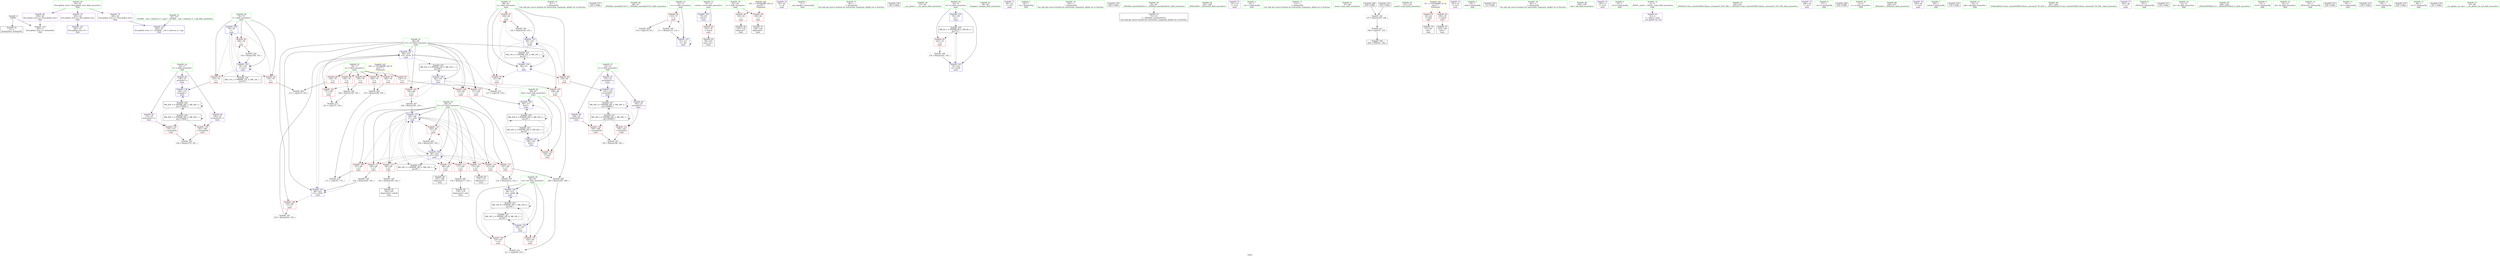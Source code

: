 digraph "SVFG" {
	label="SVFG";

	Node0x5622b7351580 [shape=record,color=grey,label="{NodeID: 0\nNullPtr}"];
	Node0x5622b7351580 -> Node0x5622b736e3b0[style=solid];
	Node0x5622b7351580 -> Node0x5622b7372f80[style=solid];
	Node0x5622b736d870 [shape=record,color=red,label="{NodeID: 97\n144\<--80\n\<--j\nmain\n}"];
	Node0x5622b736d870 -> Node0x5622b7370c20[style=solid];
	Node0x5622b73517f0 [shape=record,color=green,label="{NodeID: 14\n41\<--1\n\<--dummyObj\nCan only get source location for instruction, argument, global var or function.}"];
	Node0x5622b7395320 [shape=record,color=black,label="{NodeID: 277\n243 = PHI()\n}"];
	Node0x5622b7370c20 [shape=record,color=grey,label="{NodeID: 194\n145 = Binary(144, 105, )\n}"];
	Node0x5622b7370c20 -> Node0x5622b7373630[style=solid];
	Node0x5622b736d3b0 [shape=record,color=red,label="{NodeID: 111\n177\<--90\n\<--j17\nmain\n}"];
	Node0x5622b736d3b0 -> Node0x5622b7378be0[style=solid];
	Node0x5622b736bda0 [shape=record,color=green,label="{NodeID: 28\n49\<--50\n_ZNSt8ios_base4InitC1Ev\<--_ZNSt8ios_base4InitC1Ev_field_insensitive\n}"];
	Node0x5622b7379060 [shape=record,color=grey,label="{NodeID: 208\n114 = cmp(110, 93, )\n}"];
	Node0x5622b7373080 [shape=record,color=blue,label="{NodeID: 125\n70\<--93\nretval\<--\nmain\n}"];
	Node0x5622b7373080 -> Node0x5622b736fdd0[style=dashed];
	Node0x5622b736c9c0 [shape=record,color=green,label="{NodeID: 42\n90\<--91\nj17\<--j17_field_insensitive\nmain\n}"];
	Node0x5622b736c9c0 -> Node0x5622b736d210[style=solid];
	Node0x5622b736c9c0 -> Node0x5622b736d2e0[style=solid];
	Node0x5622b736c9c0 -> Node0x5622b736d3b0[style=solid];
	Node0x5622b736c9c0 -> Node0x5622b736d480[style=solid];
	Node0x5622b736c9c0 -> Node0x5622b736d550[style=solid];
	Node0x5622b736c9c0 -> Node0x5622b736d620[style=solid];
	Node0x5622b736c9c0 -> Node0x5622b7372880[style=solid];
	Node0x5622b736c9c0 -> Node0x5622b7372910[style=solid];
	Node0x5622b736c9c0 -> Node0x5622b73729a0[style=solid];
	Node0x5622b736c9c0 -> Node0x5622b7373a40[style=solid];
	Node0x5622b736c9c0 -> Node0x5622b7373b10[style=solid];
	Node0x5622b7373be0 [shape=record,color=blue,label="{NodeID: 139\n84\<--215\nret\<--sub40\nmain\n}"];
	Node0x5622b7373be0 -> Node0x5622b7381100[style=dashed];
	Node0x5622b736e750 [shape=record,color=black,label="{NodeID: 56\n135\<--134\nidxprom\<--\nmain\n}"];
	Node0x5622b7386600 [shape=record,color=black,label="{NodeID: 236\nMR_26V_2 = PHI(MR_26V_3, MR_26V_1, )\npts\{170000 \}\n}"];
	Node0x5622b7386600 -> Node0x5622b7372a70[style=dashed];
	Node0x5622b7386600 -> Node0x5622b7372b40[style=dashed];
	Node0x5622b7386600 -> Node0x5622b7383400[style=dashed];
	Node0x5622b7386600 -> Node0x5622b7386600[style=dashed];
	Node0x5622b736f2b0 [shape=record,color=purple,label="{NodeID: 70\n95\<--20\n\<--.str\nmain\n}"];
	Node0x5622b736fea0 [shape=record,color=red,label="{NodeID: 84\n110\<--72\n\<--tc\nmain\n}"];
	Node0x5622b736fea0 -> Node0x5622b73766d0[style=solid];
	Node0x5622b736fea0 -> Node0x5622b7379060[style=solid];
	Node0x5622b7351e20 [shape=record,color=green,label="{NodeID: 1\n7\<--1\n__dso_handle\<--dummyObj\nGlob }"];
	Node0x5622b736d940 [shape=record,color=red,label="{NodeID: 98\n134\<--82\n\<--t\nmain\n}"];
	Node0x5622b736d940 -> Node0x5622b736e750[style=solid];
	Node0x5622b73518c0 [shape=record,color=green,label="{NodeID: 15\n93\<--1\n\<--dummyObj\nCan only get source location for instruction, argument, global var or function.}"];
	Node0x5622b7395420 [shape=record,color=black,label="{NodeID: 278\n245 = PHI()\n}"];
	Node0x5622b7370da0 [shape=record,color=grey,label="{NodeID: 195\n191 = Binary(190, 105, )\n}"];
	Node0x5622b7370da0 -> Node0x5622b736eb60[style=solid];
	Node0x5622b736d480 [shape=record,color=red,label="{NodeID: 112\n186\<--90\n\<--j17\nmain\n}"];
	Node0x5622b736d480 -> Node0x5622b736ea90[style=solid];
	Node0x5622b736bea0 [shape=record,color=green,label="{NodeID: 29\n55\<--56\n__cxa_atexit\<--__cxa_atexit_field_insensitive\n}"];
	Node0x5622b73791e0 [shape=record,color=grey,label="{NodeID: 209\n121 = cmp(119, 120, )\n}"];
	Node0x5622b7373150 [shape=record,color=blue,label="{NodeID: 126\n74\<--105\nnt\<--\nmain\n}"];
	Node0x5622b7373150 -> Node0x5622b7384300[style=dashed];
	Node0x5622b736ca90 [shape=record,color=green,label="{NodeID: 43\n98\<--99\nfreopen\<--freopen_field_insensitive\n}"];
	Node0x5622b7373cb0 [shape=record,color=blue,label="{NodeID: 140\n86\<--217\nbest\<--\nmain\n}"];
	Node0x5622b7373cb0 -> Node0x5622b7381600[style=dashed];
	Node0x5622b736e820 [shape=record,color=black,label="{NodeID: 57\n140\<--139\nidxprom8\<--\nmain\n}"];
	Node0x5622b7386b00 [shape=record,color=black,label="{NodeID: 237\nMR_28V_2 = PHI(MR_28V_3, MR_28V_1, )\npts\{190000 \}\n}"];
	Node0x5622b7386b00 -> Node0x5622b7372c10[style=dashed];
	Node0x5622b7386b00 -> Node0x5622b7372ce0[style=dashed];
	Node0x5622b7386b00 -> Node0x5622b7383900[style=dashed];
	Node0x5622b7386b00 -> Node0x5622b7386b00[style=dashed];
	Node0x5622b736f380 [shape=record,color=purple,label="{NodeID: 71\n96\<--22\n\<--.str.1\nmain\n}"];
	Node0x5622b736ff70 [shape=record,color=red,label="{NodeID: 85\n232\<--74\n\<--nt\nmain\n}"];
	Node0x5622b736ff70 -> Node0x5622b7370f20[style=solid];
	Node0x5622b7350690 [shape=record,color=green,label="{NodeID: 2\n20\<--1\n.str\<--dummyObj\nGlob }"];
	Node0x5622b736da10 [shape=record,color=red,label="{NodeID: 99\n139\<--82\n\<--t\nmain\n}"];
	Node0x5622b736da10 -> Node0x5622b736e820[style=solid];
	Node0x5622b736b530 [shape=record,color=green,label="{NodeID: 16\n105\<--1\n\<--dummyObj\nCan only get source location for instruction, argument, global var or function.}"];
	Node0x5622b7395520 [shape=record,color=black,label="{NodeID: 279\n246 = PHI()\n}"];
	Node0x5622b7370f20 [shape=record,color=grey,label="{NodeID: 196\n233 = Binary(232, 105, )\n}"];
	Node0x5622b7370f20 -> Node0x5622b7373f20[style=solid];
	Node0x5622b736d550 [shape=record,color=red,label="{NodeID: 113\n190\<--90\n\<--j17\nmain\n}"];
	Node0x5622b736d550 -> Node0x5622b7370da0[style=solid];
	Node0x5622b736bfa0 [shape=record,color=green,label="{NodeID: 30\n54\<--60\n_ZNSt8ios_base4InitD1Ev\<--_ZNSt8ios_base4InitD1Ev_field_insensitive\n}"];
	Node0x5622b736bfa0 -> Node0x5622b736e4b0[style=solid];
	Node0x5622b7379360 [shape=record,color=grey,label="{NodeID: 210\n127 = cmp(125, 126, )\n}"];
	Node0x5622b7373220 [shape=record,color=blue,label="{NodeID: 127\n72\<--111\ntc\<--dec\nmain\n}"];
	Node0x5622b7373220 -> Node0x5622b736fea0[style=dashed];
	Node0x5622b7373220 -> Node0x5622b7373220[style=dashed];
	Node0x5622b736cb90 [shape=record,color=green,label="{NodeID: 44\n107\<--108\n_ZNSirsERi\<--_ZNSirsERi_field_insensitive\n}"];
	Node0x5622b7373d80 [shape=record,color=blue,label="{NodeID: 141\n88\<--221\ni13\<--sub41\nmain\n}"];
	Node0x5622b7373d80 -> Node0x5622b736d140[style=dashed];
	Node0x5622b7373d80 -> Node0x5622b7373e50[style=dashed];
	Node0x5622b736e8f0 [shape=record,color=black,label="{NodeID: 58\n174\<--173\nidxprom21\<--\nmain\n}"];
	Node0x5622b736f450 [shape=record,color=purple,label="{NodeID: 72\n101\<--25\n\<--.str.2\nmain\n}"];
	Node0x5622b7370040 [shape=record,color=red,label="{NodeID: 86\n120\<--76\n\<--n\nmain\n}"];
	Node0x5622b7370040 -> Node0x5622b73791e0[style=solid];
	Node0x5622b7352b00 [shape=record,color=green,label="{NodeID: 3\n22\<--1\n.str.1\<--dummyObj\nGlob }"];
	Node0x5622b736dae0 [shape=record,color=red,label="{NodeID: 100\n210\<--84\n\<--ret\nmain\n}"];
	Node0x5622b736dae0 -> Node0x5622b7379960[style=solid];
	Node0x5622b736b5c0 [shape=record,color=green,label="{NodeID: 17\n112\<--1\n\<--dummyObj\nCan only get source location for instruction, argument, global var or function.}"];
	Node0x5622b73710a0 [shape=record,color=grey,label="{NodeID: 197\n215 = Binary(213, 214, )\n}"];
	Node0x5622b73710a0 -> Node0x5622b7373be0[style=solid];
	Node0x5622b736d620 [shape=record,color=red,label="{NodeID: 114\n203\<--90\n\<--j17\nmain\n}"];
	Node0x5622b736d620 -> Node0x5622b73787a0[style=solid];
	Node0x5622b736c0a0 [shape=record,color=green,label="{NodeID: 31\n67\<--68\nmain\<--main_field_insensitive\n}"];
	Node0x5622b73794e0 [shape=record,color=grey,label="{NodeID: 211\n198 = cmp(197, 105, )\n}"];
	Node0x5622b73794e0 -> Node0x5622b70e34f0[style=solid];
	Node0x5622b73732f0 [shape=record,color=blue,label="{NodeID: 128\n78\<--93\ni\<--\nmain\n}"];
	Node0x5622b73732f0 -> Node0x5622b7370520[style=dashed];
	Node0x5622b73732f0 -> Node0x5622b73705f0[style=dashed];
	Node0x5622b73732f0 -> Node0x5622b73706c0[style=dashed];
	Node0x5622b73732f0 -> Node0x5622b7373700[style=dashed];
	Node0x5622b73732f0 -> Node0x5622b7384800[style=dashed];
	Node0x5622b736cc90 [shape=record,color=green,label="{NodeID: 45\n131\<--132\nscanf\<--scanf_field_insensitive\n}"];
	Node0x5622b7373e50 [shape=record,color=blue,label="{NodeID: 142\n88\<--225\ni13\<--inc43\nmain\n}"];
	Node0x5622b7373e50 -> Node0x5622b736dd50[style=dashed];
	Node0x5622b7373e50 -> Node0x5622b736de20[style=dashed];
	Node0x5622b7373e50 -> Node0x5622b736def0[style=dashed];
	Node0x5622b7373e50 -> Node0x5622b736cfa0[style=dashed];
	Node0x5622b7373e50 -> Node0x5622b736d070[style=dashed];
	Node0x5622b7373e50 -> Node0x5622b7373d80[style=dashed];
	Node0x5622b7373e50 -> Node0x5622b7385c00[style=dashed];
	Node0x5622b736e9c0 [shape=record,color=black,label="{NodeID: 59\n179\<--178\nidxprom23\<--sub\nmain\n}"];
	Node0x5622b7387500 [shape=record,color=yellow,style=double,label="{NodeID: 239\n2V_1 = ENCHI(MR_2V_0)\npts\{1 \}\nFun[main]}"];
	Node0x5622b7387500 -> Node0x5622b736fc30[style=dashed];
	Node0x5622b7387500 -> Node0x5622b736fd00[style=dashed];
	Node0x5622b736f520 [shape=record,color=purple,label="{NodeID: 73\n102\<--27\n\<--.str.3\nmain\n}"];
	Node0x5622b7370110 [shape=record,color=red,label="{NodeID: 87\n126\<--76\n\<--n\nmain\n}"];
	Node0x5622b7370110 -> Node0x5622b7379360[style=solid];
	Node0x5622b7351bb0 [shape=record,color=green,label="{NodeID: 4\n24\<--1\nstdin\<--dummyObj\nGlob }"];
	Node0x5622b73948c0 [shape=record,color=black,label="{NodeID: 267\n52 = PHI()\n}"];
	Node0x5622b736dbb0 [shape=record,color=red,label="{NodeID: 101\n244\<--84\n\<--ret\nmain\n}"];
	Node0x5622b736b650 [shape=record,color=green,label="{NodeID: 18\n201\<--1\n\<--dummyObj\nCan only get source location for instruction, argument, global var or function.}"];
	Node0x5622b7371220 [shape=record,color=grey,label="{NodeID: 198\n160 = Binary(158, 159, )\n}"];
	Node0x5622b7371220 -> Node0x5622b73797e0[style=solid];
	Node0x5622b7372880 [shape=record,color=red,label="{NodeID: 115\n207\<--90\n\<--j17\nmain\n}"];
	Node0x5622b7372880 -> Node0x5622b7371520[style=solid];
	Node0x5622b736c1a0 [shape=record,color=green,label="{NodeID: 32\n70\<--71\nretval\<--retval_field_insensitive\nmain\n}"];
	Node0x5622b736c1a0 -> Node0x5622b736fdd0[style=solid];
	Node0x5622b736c1a0 -> Node0x5622b7373080[style=solid];
	Node0x5622b7379660 [shape=record,color=grey,label="{NodeID: 212\n171 = cmp(167, 170, )\n}"];
	Node0x5622b73733c0 [shape=record,color=blue,label="{NodeID: 129\n80\<--93\nj\<--\nmain\n}"];
	Node0x5622b73733c0 -> Node0x5622b7370790[style=dashed];
	Node0x5622b73733c0 -> Node0x5622b736d7a0[style=dashed];
	Node0x5622b73733c0 -> Node0x5622b736d870[style=dashed];
	Node0x5622b73733c0 -> Node0x5622b73733c0[style=dashed];
	Node0x5622b73733c0 -> Node0x5622b7373630[style=dashed];
	Node0x5622b73733c0 -> Node0x5622b7384d00[style=dashed];
	Node0x5622b736cd90 [shape=record,color=green,label="{NodeID: 46\n184\<--185\nabs\<--abs_field_insensitive\n}"];
	Node0x5622b7383400 [shape=record,color=black,label="{NodeID: 226\nMR_26V_4 = PHI(MR_26V_5, MR_26V_3, )\npts\{170000 \}\n}"];
	Node0x5622b7383400 -> Node0x5622b7372a70[style=dashed];
	Node0x5622b7383400 -> Node0x5622b7372b40[style=dashed];
	Node0x5622b7383400 -> Node0x5622b7373490[style=dashed];
	Node0x5622b7383400 -> Node0x5622b7383400[style=dashed];
	Node0x5622b7383400 -> Node0x5622b7386600[style=dashed];
	Node0x5622b7373f20 [shape=record,color=blue,label="{NodeID: 143\n74\<--233\nnt\<--inc46\nmain\n}"];
	Node0x5622b7373f20 -> Node0x5622b7384300[style=dashed];
	Node0x5622b736ea90 [shape=record,color=black,label="{NodeID: 60\n187\<--186\nidxprom27\<--\nmain\n}"];
	Node0x5622b736f5f0 [shape=record,color=purple,label="{NodeID: 74\n129\<--31\n\<--.str.4\nmain\n}"];
	Node0x5622b73701e0 [shape=record,color=red,label="{NodeID: 88\n158\<--76\n\<--n\nmain\n}"];
	Node0x5622b73701e0 -> Node0x5622b7371220[style=solid];
	Node0x5622b7351c40 [shape=record,color=green,label="{NodeID: 5\n25\<--1\n.str.2\<--dummyObj\nGlob }"];
	Node0x5622b73949c0 [shape=record,color=black,label="{NodeID: 268\n196 = PHI()\n}"];
	Node0x5622b73949c0 -> Node0x5622b7370920[style=solid];
	Node0x5622b736dc80 [shape=record,color=red,label="{NodeID: 102\n240\<--86\n\<--best\nmain\n}"];
	Node0x5622b736b6e0 [shape=record,color=green,label="{NodeID: 19\n4\<--6\n_ZStL8__ioinit\<--_ZStL8__ioinit_field_insensitive\nGlob }"];
	Node0x5622b736b6e0 -> Node0x5622b736ed00[style=solid];
	Node0x5622b73713a0 [shape=record,color=grey,label="{NodeID: 199\n221 = Binary(220, 105, )\n}"];
	Node0x5622b73713a0 -> Node0x5622b7373d80[style=solid];
	Node0x5622b7372910 [shape=record,color=red,label="{NodeID: 116\n213\<--90\n\<--j17\nmain\n}"];
	Node0x5622b7372910 -> Node0x5622b73710a0[style=solid];
	Node0x5622b736c270 [shape=record,color=green,label="{NodeID: 33\n72\<--73\ntc\<--tc_field_insensitive\nmain\n}"];
	Node0x5622b736c270 -> Node0x5622b736fea0[style=solid];
	Node0x5622b736c270 -> Node0x5622b7373220[style=solid];
	Node0x5622b73797e0 [shape=record,color=grey,label="{NodeID: 213\n161 = cmp(157, 160, )\n}"];
	Node0x5622b7373490 [shape=record,color=blue,label="{NodeID: 130\n136\<--133\narrayidx\<--\nmain\n}"];
	Node0x5622b7373490 -> Node0x5622b7383400[style=dashed];
	Node0x5622b736ce90 [shape=record,color=green,label="{NodeID: 47\n230\<--231\n_ZStlsISt11char_traitsIcEERSt13basic_ostreamIcT_ES5_PKc\<--_ZStlsISt11char_traitsIcEERSt13basic_ostreamIcT_ES5_PKc_field_insensitive\n}"];
	Node0x5622b7383900 [shape=record,color=black,label="{NodeID: 227\nMR_28V_4 = PHI(MR_28V_5, MR_28V_3, )\npts\{190000 \}\n}"];
	Node0x5622b7383900 -> Node0x5622b7372c10[style=dashed];
	Node0x5622b7383900 -> Node0x5622b7372ce0[style=dashed];
	Node0x5622b7383900 -> Node0x5622b7373560[style=dashed];
	Node0x5622b7383900 -> Node0x5622b7383900[style=dashed];
	Node0x5622b7383900 -> Node0x5622b7386b00[style=dashed];
	Node0x5622b736eb60 [shape=record,color=black,label="{NodeID: 61\n192\<--191\nidxprom30\<--sub29\nmain\n}"];
	Node0x5622b736f6c0 [shape=record,color=purple,label="{NodeID: 75\n228\<--34\n\<--.str.5\nmain\n}"];
	Node0x5622b73702b0 [shape=record,color=red,label="{NodeID: 89\n159\<--76\n\<--n\nmain\n}"];
	Node0x5622b73702b0 -> Node0x5622b7371220[style=solid];
	Node0x5622b73519d0 [shape=record,color=green,label="{NodeID: 6\n27\<--1\n.str.3\<--dummyObj\nGlob }"];
	Node0x5622b7394b20 [shape=record,color=black,label="{NodeID: 269\n106 = PHI()\n}"];
	Node0x5622b736dd50 [shape=record,color=red,label="{NodeID: 103\n157\<--88\n\<--i13\nmain\n}"];
	Node0x5622b736dd50 -> Node0x5622b73797e0[style=solid];
	Node0x5622b736b770 [shape=record,color=green,label="{NodeID: 20\n8\<--9\na\<--a_field_insensitive\nGlob }"];
	Node0x5622b7371520 [shape=record,color=grey,label="{NodeID: 200\n209 = Binary(207, 208, )\n}"];
	Node0x5622b7371520 -> Node0x5622b7379960[style=solid];
	Node0x5622b73729a0 [shape=record,color=red,label="{NodeID: 117\n220\<--90\n\<--j17\nmain\n}"];
	Node0x5622b73729a0 -> Node0x5622b73713a0[style=solid];
	Node0x5622b736c340 [shape=record,color=green,label="{NodeID: 34\n74\<--75\nnt\<--nt_field_insensitive\nmain\n}"];
	Node0x5622b736c340 -> Node0x5622b736ff70[style=solid];
	Node0x5622b736c340 -> Node0x5622b7373150[style=solid];
	Node0x5622b736c340 -> Node0x5622b7373f20[style=solid];
	Node0x5622b7379960 [shape=record,color=grey,label="{NodeID: 214\n211 = cmp(209, 210, )\n}"];
	Node0x5622b7373560 [shape=record,color=blue,label="{NodeID: 131\n141\<--138\narrayidx9\<--\nmain\n}"];
	Node0x5622b7373560 -> Node0x5622b7383900[style=dashed];
	Node0x5622b736dfb0 [shape=record,color=green,label="{NodeID: 48\n236\<--237\n_ZNSolsEi\<--_ZNSolsEi_field_insensitive\n}"];
	Node0x5622b736ec30 [shape=record,color=black,label="{NodeID: 62\n69\<--252\nmain_ret\<--\nmain\n}"];
	Node0x5622b736f790 [shape=record,color=purple,label="{NodeID: 76\n238\<--36\n\<--.str.6\nmain\n}"];
	Node0x5622b7370380 [shape=record,color=red,label="{NodeID: 90\n168\<--76\n\<--n\nmain\n}"];
	Node0x5622b7370380 -> Node0x5622b7378d60[style=solid];
	Node0x5622b7351a60 [shape=record,color=green,label="{NodeID: 7\n29\<--1\nstdout\<--dummyObj\nGlob }"];
	Node0x5622b7394bf0 [shape=record,color=black,label="{NodeID: 270\n116 = PHI()\n}"];
	Node0x5622b736de20 [shape=record,color=red,label="{NodeID: 104\n163\<--88\n\<--i13\nmain\n}"];
	Node0x5622b736de20 -> Node0x5622b7378ee0[style=solid];
	Node0x5622b736b800 [shape=record,color=green,label="{NodeID: 21\n10\<--11\nadj\<--adj_field_insensitive\nGlob }"];
	Node0x5622b73716a0 [shape=record,color=grey,label="{NodeID: 201\n225 = Binary(224, 105, )\n}"];
	Node0x5622b73716a0 -> Node0x5622b7373e50[style=solid];
	Node0x5622b7372a70 [shape=record,color=red,label="{NodeID: 118\n176\<--175\n\<--arrayidx22\nmain\n}"];
	Node0x5622b7372a70 -> Node0x5622b73788e0[style=solid];
	Node0x5622b736c410 [shape=record,color=green,label="{NodeID: 35\n76\<--77\nn\<--n_field_insensitive\nmain\n}"];
	Node0x5622b736c410 -> Node0x5622b7370040[style=solid];
	Node0x5622b736c410 -> Node0x5622b7370110[style=solid];
	Node0x5622b736c410 -> Node0x5622b73701e0[style=solid];
	Node0x5622b736c410 -> Node0x5622b73702b0[style=solid];
	Node0x5622b736c410 -> Node0x5622b7370380[style=solid];
	Node0x5622b736c410 -> Node0x5622b7370450[style=solid];
	Node0x5622b7373630 [shape=record,color=blue,label="{NodeID: 132\n80\<--145\nj\<--inc\nmain\n}"];
	Node0x5622b7373630 -> Node0x5622b7370790[style=dashed];
	Node0x5622b7373630 -> Node0x5622b736d7a0[style=dashed];
	Node0x5622b7373630 -> Node0x5622b736d870[style=dashed];
	Node0x5622b7373630 -> Node0x5622b73733c0[style=dashed];
	Node0x5622b7373630 -> Node0x5622b7373630[style=dashed];
	Node0x5622b7373630 -> Node0x5622b7384d00[style=dashed];
	Node0x5622b736e0b0 [shape=record,color=green,label="{NodeID: 49\n247\<--248\n_ZSt4endlIcSt11char_traitsIcEERSt13basic_ostreamIT_T0_ES6_\<--_ZSt4endlIcSt11char_traitsIcEERSt13basic_ostreamIT_T0_ES6__field_insensitive\n}"];
	Node0x5622b7384300 [shape=record,color=black,label="{NodeID: 229\nMR_8V_3 = PHI(MR_8V_4, MR_8V_2, )\npts\{75 \}\n}"];
	Node0x5622b7384300 -> Node0x5622b736ff70[style=dashed];
	Node0x5622b7384300 -> Node0x5622b7373f20[style=dashed];
	Node0x5622b736ed00 [shape=record,color=purple,label="{NodeID: 63\n51\<--4\n\<--_ZStL8__ioinit\n__cxx_global_var_init\n}"];
	Node0x5622b73882c0 [shape=record,color=yellow,style=double,label="{NodeID: 243\n10V_1 = ENCHI(MR_10V_0)\npts\{77 \}\nFun[main]}"];
	Node0x5622b73882c0 -> Node0x5622b7370040[style=dashed];
	Node0x5622b73882c0 -> Node0x5622b7370110[style=dashed];
	Node0x5622b73882c0 -> Node0x5622b73701e0[style=dashed];
	Node0x5622b73882c0 -> Node0x5622b73702b0[style=dashed];
	Node0x5622b73882c0 -> Node0x5622b7370380[style=dashed];
	Node0x5622b73882c0 -> Node0x5622b7370450[style=dashed];
	Node0x5622b736f860 [shape=record,color=purple,label="{NodeID: 77\n242\<--38\n\<--.str.7\nmain\n}"];
	Node0x5622b7370450 [shape=record,color=red,label="{NodeID: 91\n169\<--76\n\<--n\nmain\n}"];
	Node0x5622b7370450 -> Node0x5622b7378d60[style=solid];
	Node0x5622b7352e40 [shape=record,color=green,label="{NodeID: 8\n30\<--1\n_ZSt3cin\<--dummyObj\nGlob }"];
	Node0x5622b7394cc0 [shape=record,color=black,label="{NodeID: 271\n130 = PHI()\n}"];
	Node0x5622b736def0 [shape=record,color=red,label="{NodeID: 105\n208\<--88\n\<--i13\nmain\n}"];
	Node0x5622b736def0 -> Node0x5622b7371520[style=solid];
	Node0x5622b736b890 [shape=record,color=green,label="{NodeID: 22\n12\<--13\ndx\<--dx_field_insensitive\nGlob }"];
	Node0x5622b73787a0 [shape=record,color=grey,label="{NodeID: 202\n204 = Binary(203, 105, )\n}"];
	Node0x5622b73787a0 -> Node0x5622b7373b10[style=solid];
	Node0x5622b7372b40 [shape=record,color=red,label="{NodeID: 119\n181\<--180\n\<--arrayidx24\nmain\n}"];
	Node0x5622b7372b40 -> Node0x5622b73788e0[style=solid];
	Node0x5622b736c4e0 [shape=record,color=green,label="{NodeID: 36\n78\<--79\ni\<--i_field_insensitive\nmain\n}"];
	Node0x5622b736c4e0 -> Node0x5622b7370520[style=solid];
	Node0x5622b736c4e0 -> Node0x5622b73705f0[style=solid];
	Node0x5622b736c4e0 -> Node0x5622b73706c0[style=solid];
	Node0x5622b736c4e0 -> Node0x5622b73732f0[style=solid];
	Node0x5622b736c4e0 -> Node0x5622b7373700[style=solid];
	Node0x5622b7373700 [shape=record,color=blue,label="{NodeID: 133\n78\<--150\ni\<--inc11\nmain\n}"];
	Node0x5622b7373700 -> Node0x5622b7370520[style=dashed];
	Node0x5622b7373700 -> Node0x5622b73705f0[style=dashed];
	Node0x5622b7373700 -> Node0x5622b73706c0[style=dashed];
	Node0x5622b7373700 -> Node0x5622b7373700[style=dashed];
	Node0x5622b7373700 -> Node0x5622b7384800[style=dashed];
	Node0x5622b736e1b0 [shape=record,color=green,label="{NodeID: 50\n249\<--250\n_ZNSolsEPFRSoS_E\<--_ZNSolsEPFRSoS_E_field_insensitive\n}"];
	Node0x5622b7384800 [shape=record,color=black,label="{NodeID: 230\nMR_12V_2 = PHI(MR_12V_4, MR_12V_1, )\npts\{79 \}\n}"];
	Node0x5622b7384800 -> Node0x5622b73732f0[style=dashed];
	Node0x5622b736edd0 [shape=record,color=purple,label="{NodeID: 64\n136\<--16\narrayidx\<--x\nmain\n}"];
	Node0x5622b736edd0 -> Node0x5622b7373490[style=solid];
	Node0x5622b736f930 [shape=record,color=purple,label="{NodeID: 78\n281\<--40\nllvm.global_ctors_0\<--llvm.global_ctors\nGlob }"];
	Node0x5622b736f930 -> Node0x5622b7372db0[style=solid];
	Node0x5622b7370520 [shape=record,color=red,label="{NodeID: 92\n119\<--78\n\<--i\nmain\n}"];
	Node0x5622b7370520 -> Node0x5622b73791e0[style=solid];
	Node0x5622b7352ed0 [shape=record,color=green,label="{NodeID: 9\n31\<--1\n.str.4\<--dummyObj\nGlob }"];
	Node0x5622b7394dc0 [shape=record,color=black,label="{NodeID: 272\n183 = PHI()\n}"];
	Node0x5622b7394dc0 -> Node0x5622b7370920[style=solid];
	Node0x5622b736cfa0 [shape=record,color=red,label="{NodeID: 106\n214\<--88\n\<--i13\nmain\n}"];
	Node0x5622b736cfa0 -> Node0x5622b73710a0[style=solid];
	Node0x5622b736b960 [shape=record,color=green,label="{NodeID: 23\n14\<--15\ndy\<--dy_field_insensitive\nGlob }"];
	Node0x5622b73788e0 [shape=record,color=grey,label="{NodeID: 203\n182 = Binary(176, 181, )\n}"];
	Node0x5622b7372c10 [shape=record,color=red,label="{NodeID: 120\n189\<--188\n\<--arrayidx28\nmain\n}"];
	Node0x5622b7372c10 -> Node0x5622b7370aa0[style=solid];
	Node0x5622b736c5b0 [shape=record,color=green,label="{NodeID: 37\n80\<--81\nj\<--j_field_insensitive\nmain\n}"];
	Node0x5622b736c5b0 -> Node0x5622b7370790[style=solid];
	Node0x5622b736c5b0 -> Node0x5622b736d7a0[style=solid];
	Node0x5622b736c5b0 -> Node0x5622b736d870[style=solid];
	Node0x5622b736c5b0 -> Node0x5622b73733c0[style=solid];
	Node0x5622b736c5b0 -> Node0x5622b7373630[style=solid];
	Node0x5622b73737d0 [shape=record,color=blue,label="{NodeID: 134\n84\<--105\nret\<--\nmain\n}"];
	Node0x5622b73737d0 -> Node0x5622b736dae0[style=dashed];
	Node0x5622b73737d0 -> Node0x5622b736dbb0[style=dashed];
	Node0x5622b73737d0 -> Node0x5622b7373be0[style=dashed];
	Node0x5622b73737d0 -> Node0x5622b7381100[style=dashed];
	Node0x5622b73737d0 -> Node0x5622b7385200[style=dashed];
	Node0x5622b736e2b0 [shape=record,color=green,label="{NodeID: 51\n42\<--277\n_GLOBAL__sub_I_culaucon_0_1.cpp\<--_GLOBAL__sub_I_culaucon_0_1.cpp_field_insensitive\n}"];
	Node0x5622b736e2b0 -> Node0x5622b7372e80[style=solid];
	Node0x5622b7384d00 [shape=record,color=black,label="{NodeID: 231\nMR_14V_2 = PHI(MR_14V_3, MR_14V_1, )\npts\{81 \}\n}"];
	Node0x5622b7384d00 -> Node0x5622b73733c0[style=dashed];
	Node0x5622b7384d00 -> Node0x5622b7384d00[style=dashed];
	Node0x5622b736eea0 [shape=record,color=purple,label="{NodeID: 65\n175\<--16\narrayidx22\<--x\nmain\n}"];
	Node0x5622b736eea0 -> Node0x5622b7372a70[style=solid];
	Node0x5622b736fa30 [shape=record,color=purple,label="{NodeID: 79\n282\<--40\nllvm.global_ctors_1\<--llvm.global_ctors\nGlob }"];
	Node0x5622b736fa30 -> Node0x5622b7372e80[style=solid];
	Node0x5622b73705f0 [shape=record,color=red,label="{NodeID: 93\n133\<--78\n\<--i\nmain\n}"];
	Node0x5622b73705f0 -> Node0x5622b7373490[style=solid];
	Node0x5622b73523e0 [shape=record,color=green,label="{NodeID: 10\n33\<--1\n_ZSt4cout\<--dummyObj\nGlob }"];
	Node0x5622b7394f20 [shape=record,color=black,label="{NodeID: 273\n229 = PHI()\n}"];
	Node0x5622b70e34f0 [shape=record,color=black,label="{NodeID: 190\n200 = PHI(201, 198, )\n}"];
	Node0x5622b736d070 [shape=record,color=red,label="{NodeID: 107\n217\<--88\n\<--i13\nmain\n}"];
	Node0x5622b736d070 -> Node0x5622b7373cb0[style=solid];
	Node0x5622b736ba30 [shape=record,color=green,label="{NodeID: 24\n16\<--17\nx\<--x_field_insensitive\nGlob }"];
	Node0x5622b736ba30 -> Node0x5622b736edd0[style=solid];
	Node0x5622b736ba30 -> Node0x5622b736eea0[style=solid];
	Node0x5622b736ba30 -> Node0x5622b736ef70[style=solid];
	Node0x5622b7378a60 [shape=record,color=grey,label="{NodeID: 204\n150 = Binary(149, 105, )\n}"];
	Node0x5622b7378a60 -> Node0x5622b7373700[style=solid];
	Node0x5622b7372ce0 [shape=record,color=red,label="{NodeID: 121\n194\<--193\n\<--arrayidx31\nmain\n}"];
	Node0x5622b7372ce0 -> Node0x5622b7370aa0[style=solid];
	Node0x5622b736c680 [shape=record,color=green,label="{NodeID: 38\n82\<--83\nt\<--t_field_insensitive\nmain\n}"];
	Node0x5622b736c680 -> Node0x5622b736d940[style=solid];
	Node0x5622b736c680 -> Node0x5622b736da10[style=solid];
	Node0x5622b73738a0 [shape=record,color=blue,label="{NodeID: 135\n86\<--105\nbest\<--\nmain\n}"];
	Node0x5622b73738a0 -> Node0x5622b736dc80[style=dashed];
	Node0x5622b73738a0 -> Node0x5622b7373cb0[style=dashed];
	Node0x5622b73738a0 -> Node0x5622b7381600[style=dashed];
	Node0x5622b73738a0 -> Node0x5622b7385700[style=dashed];
	Node0x5622b736e3b0 [shape=record,color=black,label="{NodeID: 52\n2\<--3\ndummyVal\<--dummyVal\n}"];
	Node0x5622b7385200 [shape=record,color=black,label="{NodeID: 232\nMR_18V_2 = PHI(MR_18V_4, MR_18V_1, )\npts\{85 \}\n}"];
	Node0x5622b7385200 -> Node0x5622b73737d0[style=dashed];
	Node0x5622b736ef70 [shape=record,color=purple,label="{NodeID: 66\n180\<--16\narrayidx24\<--x\nmain\n}"];
	Node0x5622b736ef70 -> Node0x5622b7372b40[style=solid];
	Node0x5622b7388d70 [shape=record,color=yellow,style=double,label="{NodeID: 246\n16V_1 = ENCHI(MR_16V_0)\npts\{83 \}\nFun[main]}"];
	Node0x5622b7388d70 -> Node0x5622b736d940[style=dashed];
	Node0x5622b7388d70 -> Node0x5622b736da10[style=dashed];
	Node0x5622b736fb30 [shape=record,color=purple,label="{NodeID: 80\n283\<--40\nllvm.global_ctors_2\<--llvm.global_ctors\nGlob }"];
	Node0x5622b736fb30 -> Node0x5622b7372f80[style=solid];
	Node0x5622b73706c0 [shape=record,color=red,label="{NodeID: 94\n149\<--78\n\<--i\nmain\n}"];
	Node0x5622b73706c0 -> Node0x5622b7378a60[style=solid];
	Node0x5622b7352470 [shape=record,color=green,label="{NodeID: 11\n34\<--1\n.str.5\<--dummyObj\nGlob }"];
	Node0x5622b7395020 [shape=record,color=black,label="{NodeID: 274\n235 = PHI()\n}"];
	Node0x5622b73766d0 [shape=record,color=grey,label="{NodeID: 191\n111 = Binary(110, 112, )\n}"];
	Node0x5622b73766d0 -> Node0x5622b7373220[style=solid];
	Node0x5622b736d140 [shape=record,color=red,label="{NodeID: 108\n224\<--88\n\<--i13\nmain\n}"];
	Node0x5622b736d140 -> Node0x5622b73716a0[style=solid];
	Node0x5622b736bb00 [shape=record,color=green,label="{NodeID: 25\n18\<--19\ny\<--y_field_insensitive\nGlob }"];
	Node0x5622b736bb00 -> Node0x5622b736f040[style=solid];
	Node0x5622b736bb00 -> Node0x5622b736f110[style=solid];
	Node0x5622b736bb00 -> Node0x5622b736f1e0[style=solid];
	Node0x5622b7378be0 [shape=record,color=grey,label="{NodeID: 205\n178 = Binary(177, 105, )\n}"];
	Node0x5622b7378be0 -> Node0x5622b736e9c0[style=solid];
	Node0x5622b7372db0 [shape=record,color=blue,label="{NodeID: 122\n281\<--41\nllvm.global_ctors_0\<--\nGlob }"];
	Node0x5622b736c750 [shape=record,color=green,label="{NodeID: 39\n84\<--85\nret\<--ret_field_insensitive\nmain\n}"];
	Node0x5622b736c750 -> Node0x5622b736dae0[style=solid];
	Node0x5622b736c750 -> Node0x5622b736dbb0[style=solid];
	Node0x5622b736c750 -> Node0x5622b73737d0[style=solid];
	Node0x5622b736c750 -> Node0x5622b7373be0[style=solid];
	Node0x5622b7381100 [shape=record,color=black,label="{NodeID: 219\nMR_18V_6 = PHI(MR_18V_5, MR_18V_4, )\npts\{85 \}\n}"];
	Node0x5622b7381100 -> Node0x5622b736dae0[style=dashed];
	Node0x5622b7381100 -> Node0x5622b736dbb0[style=dashed];
	Node0x5622b7381100 -> Node0x5622b7373be0[style=dashed];
	Node0x5622b7381100 -> Node0x5622b7381100[style=dashed];
	Node0x5622b7381100 -> Node0x5622b7385200[style=dashed];
	Node0x5622b7373970 [shape=record,color=blue,label="{NodeID: 136\n88\<--105\ni13\<--\nmain\n}"];
	Node0x5622b7373970 -> Node0x5622b736dd50[style=dashed];
	Node0x5622b7373970 -> Node0x5622b736de20[style=dashed];
	Node0x5622b7373970 -> Node0x5622b736def0[style=dashed];
	Node0x5622b7373970 -> Node0x5622b736cfa0[style=dashed];
	Node0x5622b7373970 -> Node0x5622b736d070[style=dashed];
	Node0x5622b7373970 -> Node0x5622b7373d80[style=dashed];
	Node0x5622b7373970 -> Node0x5622b7385c00[style=dashed];
	Node0x5622b736e4b0 [shape=record,color=black,label="{NodeID: 53\n53\<--54\n\<--_ZNSt8ios_base4InitD1Ev\nCan only get source location for instruction, argument, global var or function.}"];
	Node0x5622b7385700 [shape=record,color=black,label="{NodeID: 233\nMR_20V_2 = PHI(MR_20V_4, MR_20V_1, )\npts\{87 \}\n}"];
	Node0x5622b7385700 -> Node0x5622b73738a0[style=dashed];
	Node0x5622b736f040 [shape=record,color=purple,label="{NodeID: 67\n141\<--18\narrayidx9\<--y\nmain\n}"];
	Node0x5622b736f040 -> Node0x5622b7373560[style=solid];
	Node0x5622b736fc30 [shape=record,color=red,label="{NodeID: 81\n94\<--24\n\<--stdin\nmain\n}"];
	Node0x5622b736fc30 -> Node0x5622b736e5b0[style=solid];
	Node0x5622b7370790 [shape=record,color=red,label="{NodeID: 95\n125\<--80\n\<--j\nmain\n}"];
	Node0x5622b7370790 -> Node0x5622b7379360[style=solid];
	Node0x5622b7352540 [shape=record,color=green,label="{NodeID: 12\n36\<--1\n.str.6\<--dummyObj\nGlob }"];
	Node0x5622b7395120 [shape=record,color=black,label="{NodeID: 275\n239 = PHI()\n}"];
	Node0x5622b7370920 [shape=record,color=grey,label="{NodeID: 192\n197 = Binary(183, 196, )\n}"];
	Node0x5622b7370920 -> Node0x5622b73794e0[style=solid];
	Node0x5622b736d210 [shape=record,color=red,label="{NodeID: 109\n167\<--90\n\<--j17\nmain\n}"];
	Node0x5622b736d210 -> Node0x5622b7379660[style=solid];
	Node0x5622b736bbd0 [shape=record,color=green,label="{NodeID: 26\n40\<--44\nllvm.global_ctors\<--llvm.global_ctors_field_insensitive\nGlob }"];
	Node0x5622b736bbd0 -> Node0x5622b736f930[style=solid];
	Node0x5622b736bbd0 -> Node0x5622b736fa30[style=solid];
	Node0x5622b736bbd0 -> Node0x5622b736fb30[style=solid];
	Node0x5622b7378d60 [shape=record,color=grey,label="{NodeID: 206\n170 = Binary(168, 169, )\n}"];
	Node0x5622b7378d60 -> Node0x5622b7379660[style=solid];
	Node0x5622b7372e80 [shape=record,color=blue,label="{NodeID: 123\n282\<--42\nllvm.global_ctors_1\<--_GLOBAL__sub_I_culaucon_0_1.cpp\nGlob }"];
	Node0x5622b736c820 [shape=record,color=green,label="{NodeID: 40\n86\<--87\nbest\<--best_field_insensitive\nmain\n}"];
	Node0x5622b736c820 -> Node0x5622b736dc80[style=solid];
	Node0x5622b736c820 -> Node0x5622b73738a0[style=solid];
	Node0x5622b736c820 -> Node0x5622b7373cb0[style=solid];
	Node0x5622b7381600 [shape=record,color=black,label="{NodeID: 220\nMR_20V_6 = PHI(MR_20V_5, MR_20V_4, )\npts\{87 \}\n}"];
	Node0x5622b7381600 -> Node0x5622b736dc80[style=dashed];
	Node0x5622b7381600 -> Node0x5622b7373cb0[style=dashed];
	Node0x5622b7381600 -> Node0x5622b7381600[style=dashed];
	Node0x5622b7381600 -> Node0x5622b7385700[style=dashed];
	Node0x5622b7373a40 [shape=record,color=blue,label="{NodeID: 137\n90\<--164\nj17\<--add\nmain\n}"];
	Node0x5622b7373a40 -> Node0x5622b736d210[style=dashed];
	Node0x5622b7373a40 -> Node0x5622b736d2e0[style=dashed];
	Node0x5622b7373a40 -> Node0x5622b736d3b0[style=dashed];
	Node0x5622b7373a40 -> Node0x5622b736d480[style=dashed];
	Node0x5622b7373a40 -> Node0x5622b736d550[style=dashed];
	Node0x5622b7373a40 -> Node0x5622b736d620[style=dashed];
	Node0x5622b7373a40 -> Node0x5622b7372880[style=dashed];
	Node0x5622b7373a40 -> Node0x5622b7372910[style=dashed];
	Node0x5622b7373a40 -> Node0x5622b73729a0[style=dashed];
	Node0x5622b7373a40 -> Node0x5622b7373a40[style=dashed];
	Node0x5622b7373a40 -> Node0x5622b7373b10[style=dashed];
	Node0x5622b7373a40 -> Node0x5622b7386100[style=dashed];
	Node0x5622b736e5b0 [shape=record,color=black,label="{NodeID: 54\n97\<--94\ncall\<--\nmain\n}"];
	Node0x5622b7385c00 [shape=record,color=black,label="{NodeID: 234\nMR_22V_2 = PHI(MR_22V_4, MR_22V_1, )\npts\{89 \}\n}"];
	Node0x5622b7385c00 -> Node0x5622b7373970[style=dashed];
	Node0x5622b736f110 [shape=record,color=purple,label="{NodeID: 68\n188\<--18\narrayidx28\<--y\nmain\n}"];
	Node0x5622b736f110 -> Node0x5622b7372c10[style=solid];
	Node0x5622b736fd00 [shape=record,color=red,label="{NodeID: 82\n100\<--29\n\<--stdout\nmain\n}"];
	Node0x5622b736fd00 -> Node0x5622b736e680[style=solid];
	Node0x5622b736d7a0 [shape=record,color=red,label="{NodeID: 96\n138\<--80\n\<--j\nmain\n}"];
	Node0x5622b736d7a0 -> Node0x5622b7373560[style=solid];
	Node0x5622b7351720 [shape=record,color=green,label="{NodeID: 13\n38\<--1\n.str.7\<--dummyObj\nGlob }"];
	Node0x5622b7395220 [shape=record,color=black,label="{NodeID: 276\n241 = PHI()\n}"];
	Node0x5622b7370aa0 [shape=record,color=grey,label="{NodeID: 193\n195 = Binary(189, 194, )\n}"];
	Node0x5622b736d2e0 [shape=record,color=red,label="{NodeID: 110\n173\<--90\n\<--j17\nmain\n}"];
	Node0x5622b736d2e0 -> Node0x5622b736e8f0[style=solid];
	Node0x5622b736bca0 [shape=record,color=green,label="{NodeID: 27\n45\<--46\n__cxx_global_var_init\<--__cxx_global_var_init_field_insensitive\n}"];
	Node0x5622b7378ee0 [shape=record,color=grey,label="{NodeID: 207\n164 = Binary(163, 105, )\n}"];
	Node0x5622b7378ee0 -> Node0x5622b7373a40[style=solid];
	Node0x5622b7372f80 [shape=record,color=blue, style = dotted,label="{NodeID: 124\n283\<--3\nllvm.global_ctors_2\<--dummyVal\nGlob }"];
	Node0x5622b736c8f0 [shape=record,color=green,label="{NodeID: 41\n88\<--89\ni13\<--i13_field_insensitive\nmain\n}"];
	Node0x5622b736c8f0 -> Node0x5622b736dd50[style=solid];
	Node0x5622b736c8f0 -> Node0x5622b736de20[style=solid];
	Node0x5622b736c8f0 -> Node0x5622b736def0[style=solid];
	Node0x5622b736c8f0 -> Node0x5622b736cfa0[style=solid];
	Node0x5622b736c8f0 -> Node0x5622b736d070[style=solid];
	Node0x5622b736c8f0 -> Node0x5622b736d140[style=solid];
	Node0x5622b736c8f0 -> Node0x5622b7373970[style=solid];
	Node0x5622b736c8f0 -> Node0x5622b7373d80[style=solid];
	Node0x5622b736c8f0 -> Node0x5622b7373e50[style=solid];
	Node0x5622b7373b10 [shape=record,color=blue,label="{NodeID: 138\n90\<--204\nj17\<--inc37\nmain\n}"];
	Node0x5622b7373b10 -> Node0x5622b736d210[style=dashed];
	Node0x5622b7373b10 -> Node0x5622b736d2e0[style=dashed];
	Node0x5622b7373b10 -> Node0x5622b736d3b0[style=dashed];
	Node0x5622b7373b10 -> Node0x5622b736d480[style=dashed];
	Node0x5622b7373b10 -> Node0x5622b736d550[style=dashed];
	Node0x5622b7373b10 -> Node0x5622b736d620[style=dashed];
	Node0x5622b7373b10 -> Node0x5622b7372880[style=dashed];
	Node0x5622b7373b10 -> Node0x5622b7372910[style=dashed];
	Node0x5622b7373b10 -> Node0x5622b73729a0[style=dashed];
	Node0x5622b7373b10 -> Node0x5622b7373a40[style=dashed];
	Node0x5622b7373b10 -> Node0x5622b7373b10[style=dashed];
	Node0x5622b7373b10 -> Node0x5622b7386100[style=dashed];
	Node0x5622b736e680 [shape=record,color=black,label="{NodeID: 55\n103\<--100\ncall1\<--\nmain\n}"];
	Node0x5622b7386100 [shape=record,color=black,label="{NodeID: 235\nMR_24V_2 = PHI(MR_24V_3, MR_24V_1, )\npts\{91 \}\n}"];
	Node0x5622b7386100 -> Node0x5622b7373a40[style=dashed];
	Node0x5622b7386100 -> Node0x5622b7386100[style=dashed];
	Node0x5622b736f1e0 [shape=record,color=purple,label="{NodeID: 69\n193\<--18\narrayidx31\<--y\nmain\n}"];
	Node0x5622b736f1e0 -> Node0x5622b7372ce0[style=solid];
	Node0x5622b736fdd0 [shape=record,color=red,label="{NodeID: 83\n252\<--70\n\<--retval\nmain\n}"];
	Node0x5622b736fdd0 -> Node0x5622b736ec30[style=solid];
}
